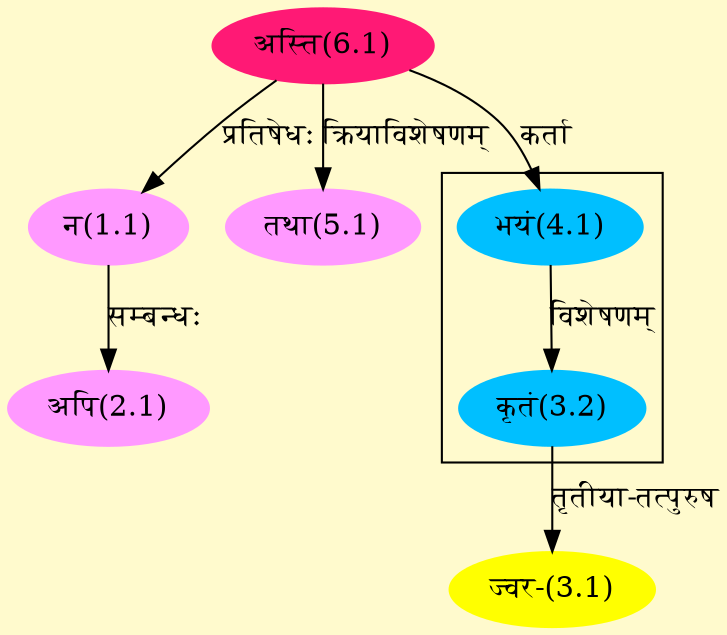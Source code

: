 digraph G{
rankdir=BT;
 compound=true;
 bgcolor="lemonchiffon1";

subgraph cluster_1{
Node3_2 [style=filled, color="#00BFFF" label = "कृतं(3.2)"]
Node4_1 [style=filled, color="#00BFFF" label = "भयं(4.1)"]

}
Node1_1 [style=filled, color="#FF99FF" label = "न(1.1)"]
Node6_1 [style=filled, color="#FF1975" label = "अस्ति(6.1)"]
Node2_1 [style=filled, color="#FF99FF" label = "अपि(2.1)"]
Node3_1 [style=filled, color="#FFFF00" label = "ज्वर-(3.1)"]
Node3_2 [style=filled, color="#00BFFF" label = "कृतं(3.2)"]
Node4_1 [style=filled, color="#00BFFF" label = "भयं(4.1)"]
Node5_1 [style=filled, color="#FF99FF" label = "तथा(5.1)"]
/* Start of Relations section */

Node1_1 -> Node6_1 [  label="प्रतिषेधः"  dir="back" ]
Node2_1 -> Node1_1 [  label="सम्बन्धः"  dir="back" ]
Node3_1 -> Node3_2 [  label="तृतीया-तत्पुरुष"  dir="back" ]
Node3_2 -> Node4_1 [  label="विशेषणम्"  dir="back" ]
Node4_1 -> Node6_1 [  label="कर्ता"  dir="back" ]
Node5_1 -> Node6_1 [  label="क्रियाविशेषणम्"  dir="back" ]
}
